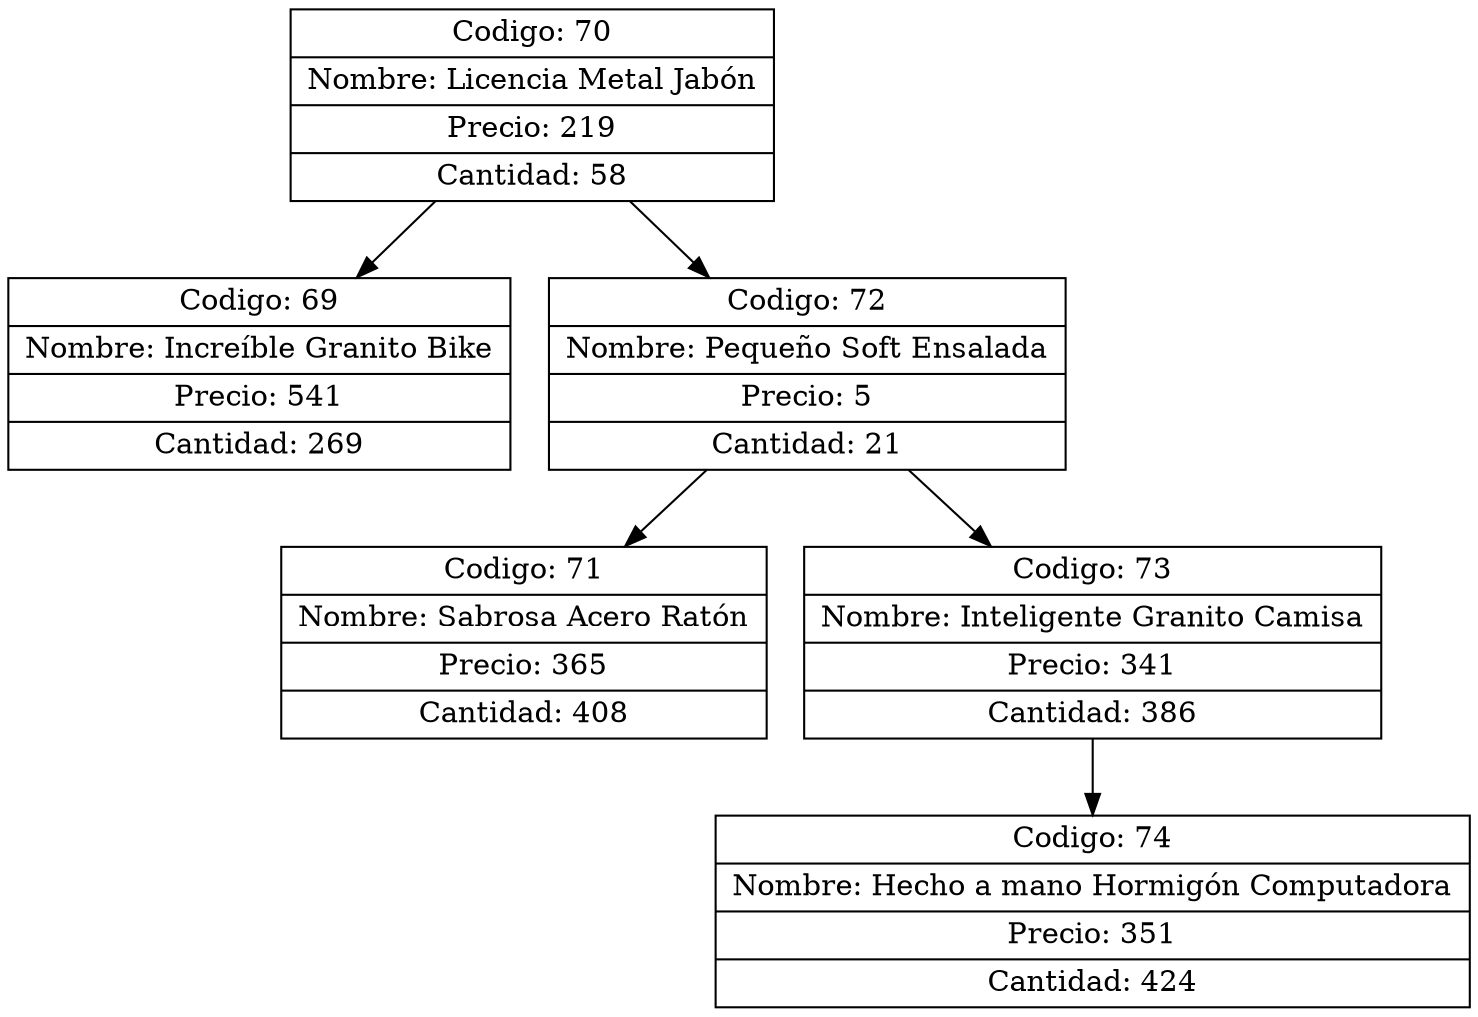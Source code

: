 digraph G{
node[shape="box" shape="record"]
nodo70[label="{ Codigo: 70 | Nombre: Licencia Metal Jabón | Precio: 219 | Cantidad: 58}"];
nodo69[label="{ Codigo: 69 | Nombre: Increíble Granito Bike | Precio: 541 | Cantidad: 269}"];
nodo70->nodo69;
nodo72[label="{ Codigo: 72 | Nombre: Pequeño Soft Ensalada | Precio: 5 | Cantidad: 21}"];
nodo71[label="{ Codigo: 71 | Nombre: Sabrosa Acero Ratón | Precio: 365 | Cantidad: 408}"];
nodo72->nodo71;
nodo73[label="{ Codigo: 73 | Nombre: Inteligente Granito Camisa | Precio: 341 | Cantidad: 386}"];
nodo74[label="{ Codigo: 74 | Nombre: Hecho a mano Hormigón Computadora | Precio: 351 | Cantidad: 424}"];
nodo73->nodo74;
nodo72->nodo73;
nodo70->nodo72;
}
